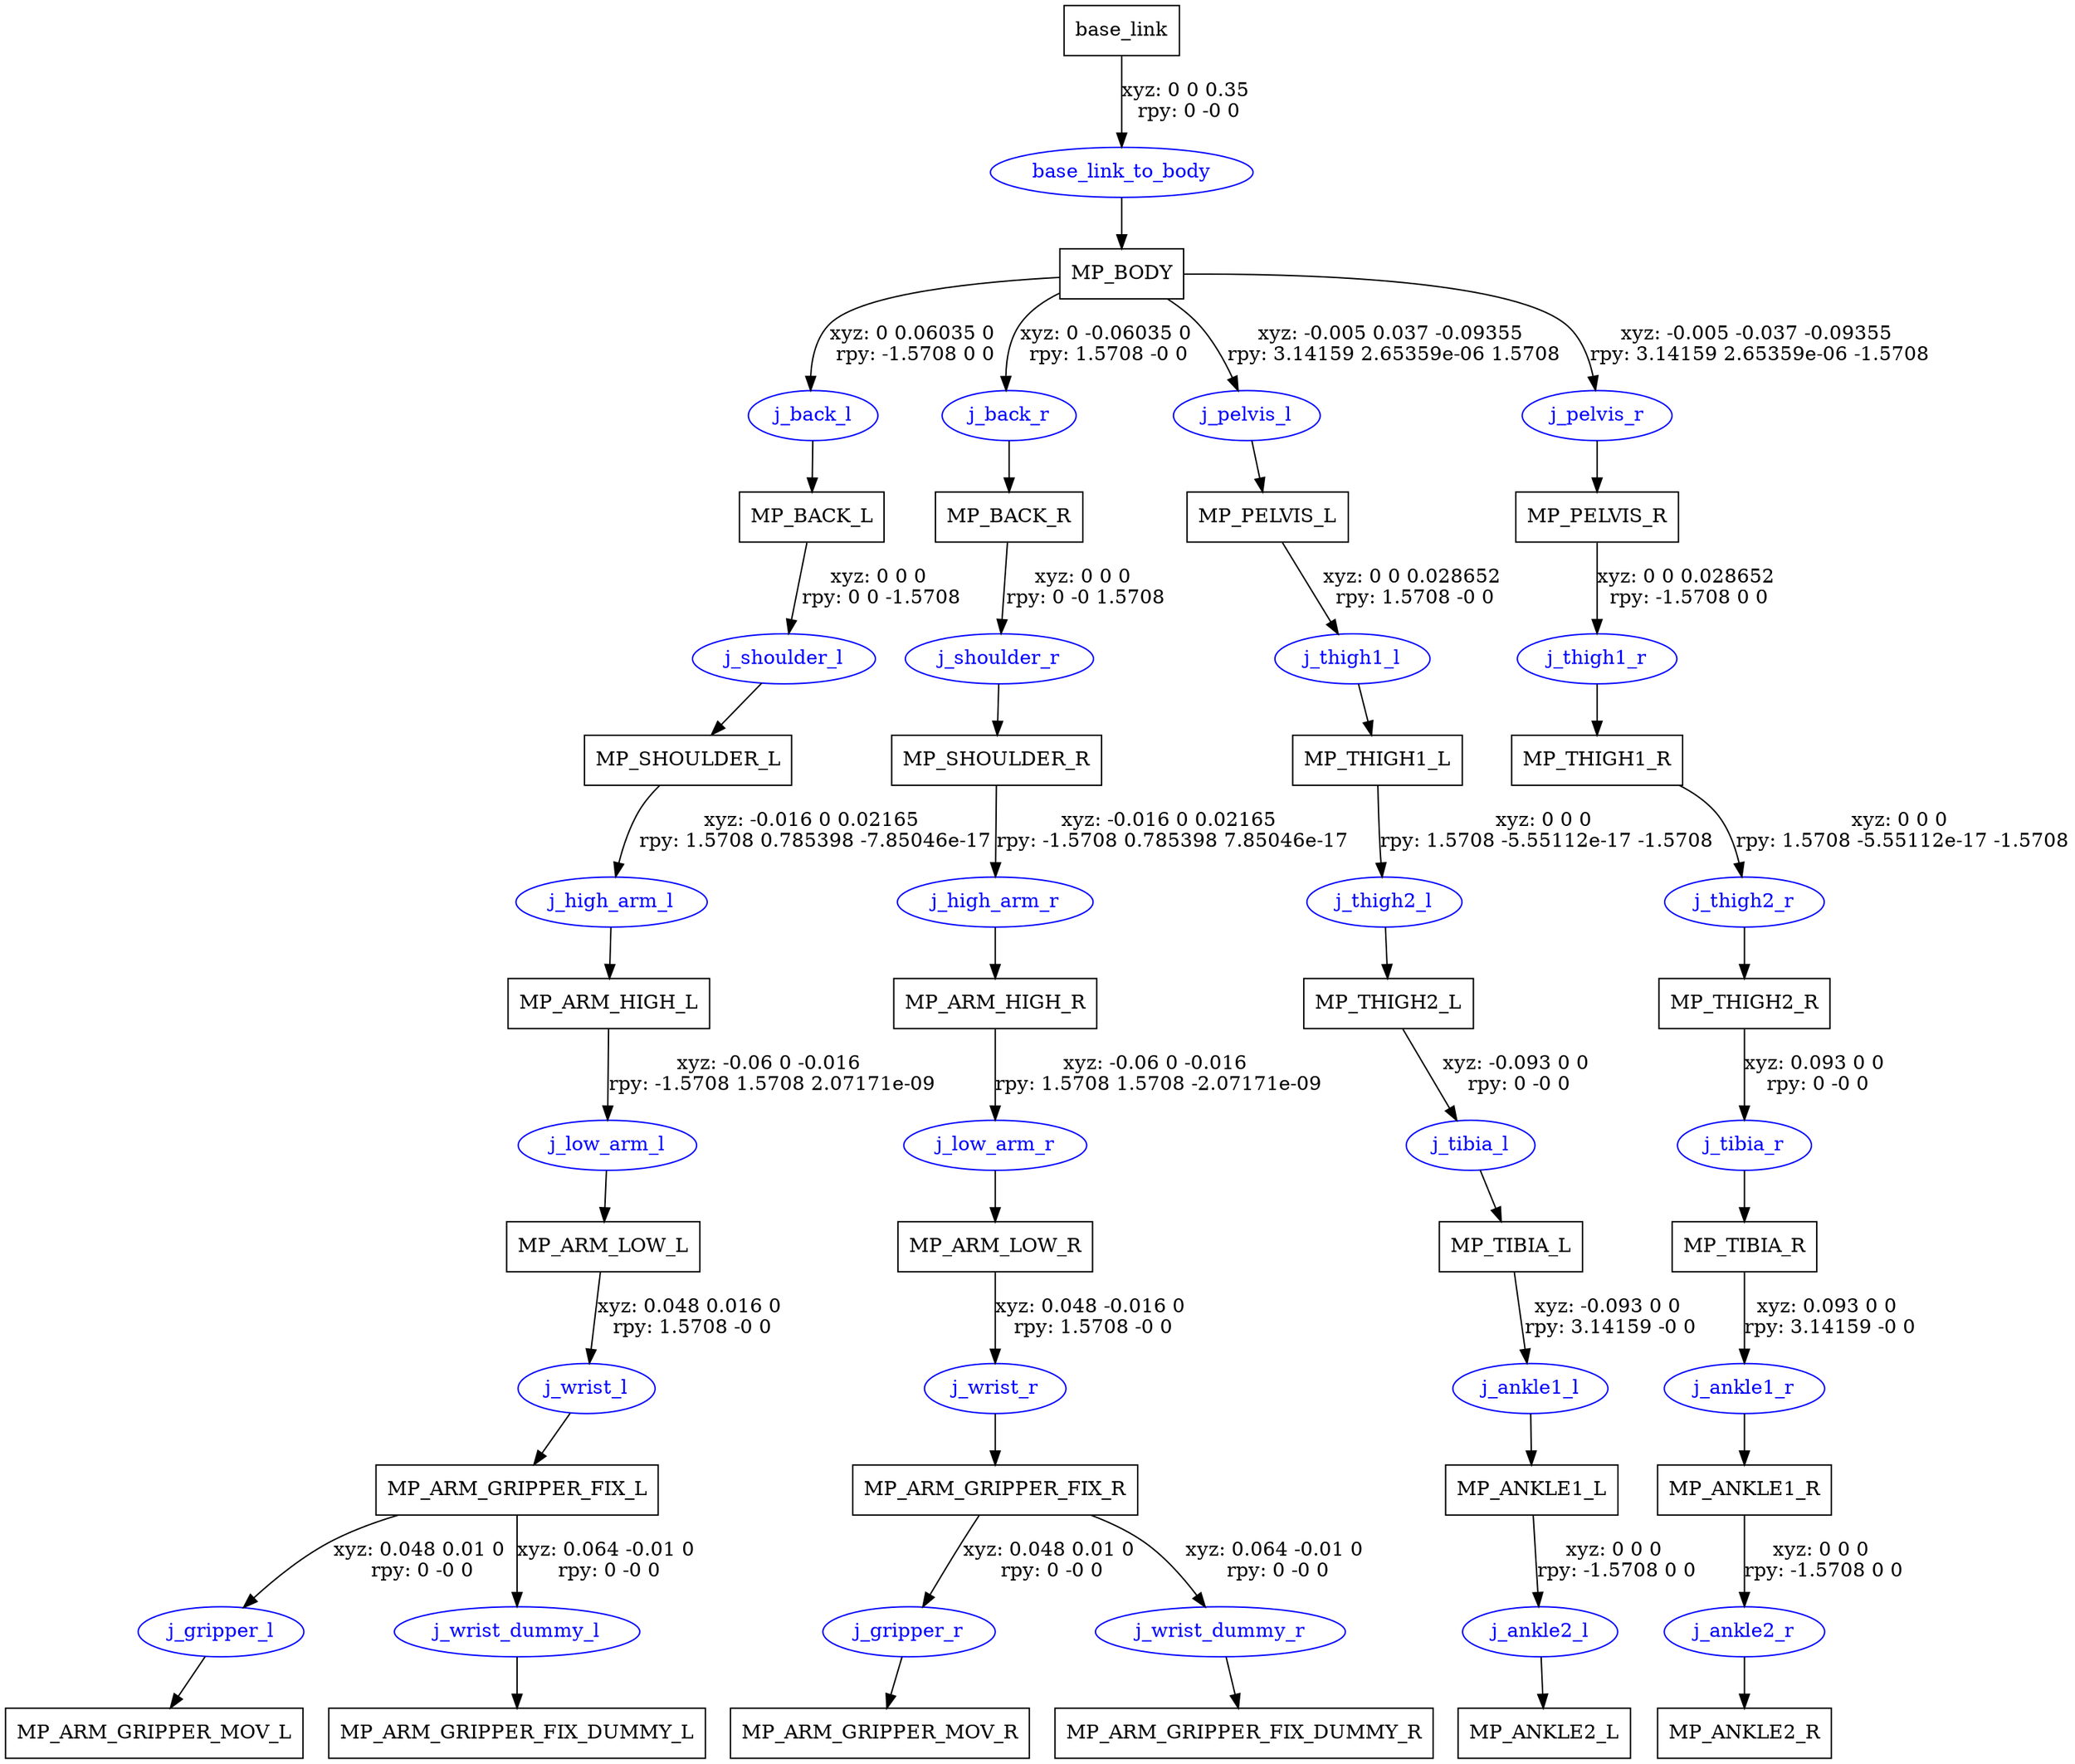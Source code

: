 digraph G {
node [shape=box];
"base_link" [label="base_link"];
"MP_BODY" [label="MP_BODY"];
"MP_BACK_L" [label="MP_BACK_L"];
"MP_SHOULDER_L" [label="MP_SHOULDER_L"];
"MP_ARM_HIGH_L" [label="MP_ARM_HIGH_L"];
"MP_ARM_LOW_L" [label="MP_ARM_LOW_L"];
"MP_ARM_GRIPPER_FIX_L" [label="MP_ARM_GRIPPER_FIX_L"];
"MP_ARM_GRIPPER_MOV_L" [label="MP_ARM_GRIPPER_MOV_L"];
"MP_ARM_GRIPPER_FIX_DUMMY_L" [label="MP_ARM_GRIPPER_FIX_DUMMY_L"];
"MP_BACK_R" [label="MP_BACK_R"];
"MP_SHOULDER_R" [label="MP_SHOULDER_R"];
"MP_ARM_HIGH_R" [label="MP_ARM_HIGH_R"];
"MP_ARM_LOW_R" [label="MP_ARM_LOW_R"];
"MP_ARM_GRIPPER_FIX_R" [label="MP_ARM_GRIPPER_FIX_R"];
"MP_ARM_GRIPPER_MOV_R" [label="MP_ARM_GRIPPER_MOV_R"];
"MP_ARM_GRIPPER_FIX_DUMMY_R" [label="MP_ARM_GRIPPER_FIX_DUMMY_R"];
"MP_PELVIS_L" [label="MP_PELVIS_L"];
"MP_THIGH1_L" [label="MP_THIGH1_L"];
"MP_THIGH2_L" [label="MP_THIGH2_L"];
"MP_TIBIA_L" [label="MP_TIBIA_L"];
"MP_ANKLE1_L" [label="MP_ANKLE1_L"];
"MP_ANKLE2_L" [label="MP_ANKLE2_L"];
"MP_PELVIS_R" [label="MP_PELVIS_R"];
"MP_THIGH1_R" [label="MP_THIGH1_R"];
"MP_THIGH2_R" [label="MP_THIGH2_R"];
"MP_TIBIA_R" [label="MP_TIBIA_R"];
"MP_ANKLE1_R" [label="MP_ANKLE1_R"];
"MP_ANKLE2_R" [label="MP_ANKLE2_R"];
node [shape=ellipse, color=blue, fontcolor=blue];
"base_link" -> "base_link_to_body" [label="xyz: 0 0 0.35 \nrpy: 0 -0 0"]
"base_link_to_body" -> "MP_BODY"
"MP_BODY" -> "j_back_l" [label="xyz: 0 0.06035 0 \nrpy: -1.5708 0 0"]
"j_back_l" -> "MP_BACK_L"
"MP_BACK_L" -> "j_shoulder_l" [label="xyz: 0 0 0 \nrpy: 0 0 -1.5708"]
"j_shoulder_l" -> "MP_SHOULDER_L"
"MP_SHOULDER_L" -> "j_high_arm_l" [label="xyz: -0.016 0 0.02165 \nrpy: 1.5708 0.785398 -7.85046e-17"]
"j_high_arm_l" -> "MP_ARM_HIGH_L"
"MP_ARM_HIGH_L" -> "j_low_arm_l" [label="xyz: -0.06 0 -0.016 \nrpy: -1.5708 1.5708 2.07171e-09"]
"j_low_arm_l" -> "MP_ARM_LOW_L"
"MP_ARM_LOW_L" -> "j_wrist_l" [label="xyz: 0.048 0.016 0 \nrpy: 1.5708 -0 0"]
"j_wrist_l" -> "MP_ARM_GRIPPER_FIX_L"
"MP_ARM_GRIPPER_FIX_L" -> "j_gripper_l" [label="xyz: 0.048 0.01 0 \nrpy: 0 -0 0"]
"j_gripper_l" -> "MP_ARM_GRIPPER_MOV_L"
"MP_ARM_GRIPPER_FIX_L" -> "j_wrist_dummy_l" [label="xyz: 0.064 -0.01 0 \nrpy: 0 -0 0"]
"j_wrist_dummy_l" -> "MP_ARM_GRIPPER_FIX_DUMMY_L"
"MP_BODY" -> "j_back_r" [label="xyz: 0 -0.06035 0 \nrpy: 1.5708 -0 0"]
"j_back_r" -> "MP_BACK_R"
"MP_BACK_R" -> "j_shoulder_r" [label="xyz: 0 0 0 \nrpy: 0 -0 1.5708"]
"j_shoulder_r" -> "MP_SHOULDER_R"
"MP_SHOULDER_R" -> "j_high_arm_r" [label="xyz: -0.016 0 0.02165 \nrpy: -1.5708 0.785398 7.85046e-17"]
"j_high_arm_r" -> "MP_ARM_HIGH_R"
"MP_ARM_HIGH_R" -> "j_low_arm_r" [label="xyz: -0.06 0 -0.016 \nrpy: 1.5708 1.5708 -2.07171e-09"]
"j_low_arm_r" -> "MP_ARM_LOW_R"
"MP_ARM_LOW_R" -> "j_wrist_r" [label="xyz: 0.048 -0.016 0 \nrpy: 1.5708 -0 0"]
"j_wrist_r" -> "MP_ARM_GRIPPER_FIX_R"
"MP_ARM_GRIPPER_FIX_R" -> "j_gripper_r" [label="xyz: 0.048 0.01 0 \nrpy: 0 -0 0"]
"j_gripper_r" -> "MP_ARM_GRIPPER_MOV_R"
"MP_ARM_GRIPPER_FIX_R" -> "j_wrist_dummy_r" [label="xyz: 0.064 -0.01 0 \nrpy: 0 -0 0"]
"j_wrist_dummy_r" -> "MP_ARM_GRIPPER_FIX_DUMMY_R"
"MP_BODY" -> "j_pelvis_l" [label="xyz: -0.005 0.037 -0.09355 \nrpy: 3.14159 2.65359e-06 1.5708"]
"j_pelvis_l" -> "MP_PELVIS_L"
"MP_PELVIS_L" -> "j_thigh1_l" [label="xyz: 0 0 0.028652 \nrpy: 1.5708 -0 0"]
"j_thigh1_l" -> "MP_THIGH1_L"
"MP_THIGH1_L" -> "j_thigh2_l" [label="xyz: 0 0 0 \nrpy: 1.5708 -5.55112e-17 -1.5708"]
"j_thigh2_l" -> "MP_THIGH2_L"
"MP_THIGH2_L" -> "j_tibia_l" [label="xyz: -0.093 0 0 \nrpy: 0 -0 0"]
"j_tibia_l" -> "MP_TIBIA_L"
"MP_TIBIA_L" -> "j_ankle1_l" [label="xyz: -0.093 0 0 \nrpy: 3.14159 -0 0"]
"j_ankle1_l" -> "MP_ANKLE1_L"
"MP_ANKLE1_L" -> "j_ankle2_l" [label="xyz: 0 0 0 \nrpy: -1.5708 0 0"]
"j_ankle2_l" -> "MP_ANKLE2_L"
"MP_BODY" -> "j_pelvis_r" [label="xyz: -0.005 -0.037 -0.09355 \nrpy: 3.14159 2.65359e-06 -1.5708"]
"j_pelvis_r" -> "MP_PELVIS_R"
"MP_PELVIS_R" -> "j_thigh1_r" [label="xyz: 0 0 0.028652 \nrpy: -1.5708 0 0"]
"j_thigh1_r" -> "MP_THIGH1_R"
"MP_THIGH1_R" -> "j_thigh2_r" [label="xyz: 0 0 0 \nrpy: 1.5708 -5.55112e-17 -1.5708"]
"j_thigh2_r" -> "MP_THIGH2_R"
"MP_THIGH2_R" -> "j_tibia_r" [label="xyz: 0.093 0 0 \nrpy: 0 -0 0"]
"j_tibia_r" -> "MP_TIBIA_R"
"MP_TIBIA_R" -> "j_ankle1_r" [label="xyz: 0.093 0 0 \nrpy: 3.14159 -0 0"]
"j_ankle1_r" -> "MP_ANKLE1_R"
"MP_ANKLE1_R" -> "j_ankle2_r" [label="xyz: 0 0 0 \nrpy: -1.5708 0 0"]
"j_ankle2_r" -> "MP_ANKLE2_R"
}
